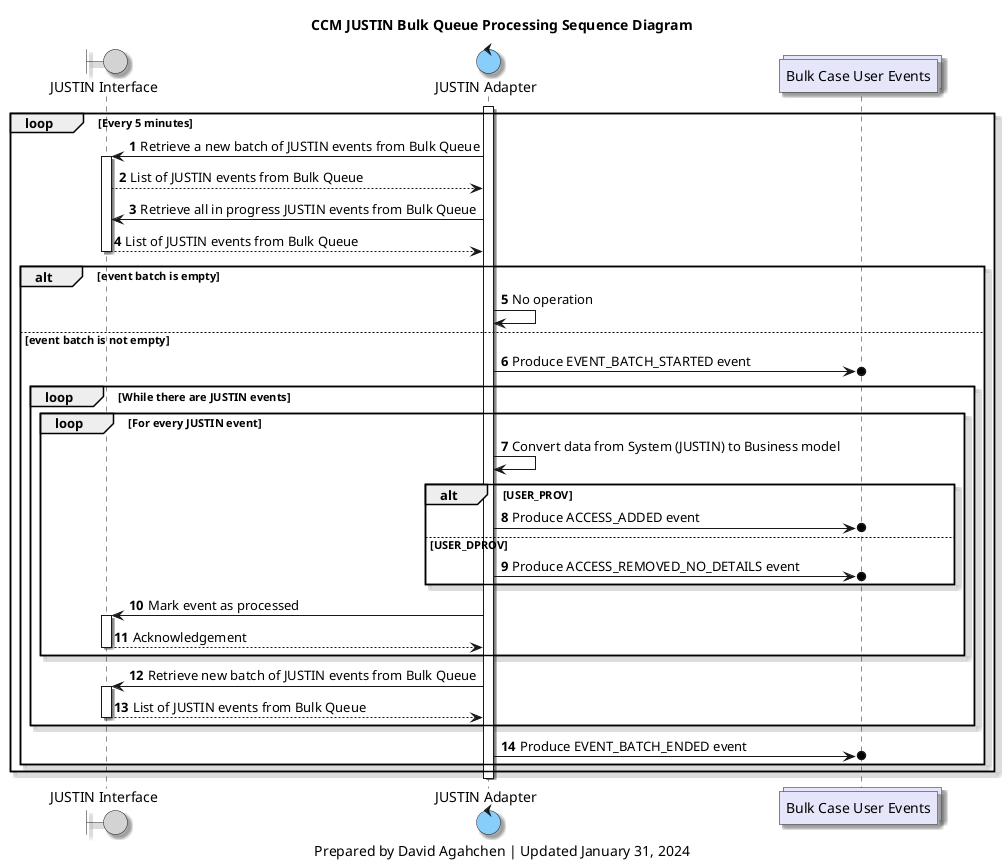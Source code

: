 @startuml
'hide footbox

skinparam Shadowing true
skinparam CollectionsBackgroundColor Lavender
skinparam ControlBackgroundColor LightSkyBlue
skinparam BoundaryBackgroundColor LightGrey

/' 
Available colours
https://plantuml-documentation.readthedocs.io/en/latest/formatting/color-names.html
'/

boundary j_interface as "JUSTIN Interface"
control j_adapter as "JUSTIN Adapter"
collections bulk_case_users_topic as "Bulk Case User Events"

title
CCM JUSTIN Bulk Queue Processing Sequence Diagram
end title

autonumber

activate j_adapter

loop Every 5 minutes
    j_adapter-> j_interface: Retrieve a new batch of JUSTIN events from Bulk Queue
    activate j_interface
    j_interface --> j_adapter: List of JUSTIN events from Bulk Queue
    j_adapter-> j_interface: Retrieve all in progress JUSTIN events from Bulk Queue
    j_interface --> j_adapter: List of JUSTIN events from Bulk Queue
    deactivate j_interface

    alt event batch is empty
        j_adapter -> j_adapter: No operation
    else event batch is not empty
        j_adapter ->o bulk_case_users_topic : Produce EVENT_BATCH_STARTED event

        loop While there are JUSTIN events
            loop For every JUSTIN event
                j_adapter -> j_adapter: Convert data from System (JUSTIN) to Business model
                alt USER_PROV
                    j_adapter ->o bulk_case_users_topic: Produce ACCESS_ADDED event
                else USER_DPROV
                    j_adapter ->o bulk_case_users_topic: Produce ACCESS_REMOVED_NO_DETAILS event
                end
                j_adapter -> j_interface: Mark event as processed
                activate j_interface
                j_interface --> j_adapter: Acknowledgement
                deactivate j_interface
            end

            j_adapter-> j_interface: Retrieve new batch of JUSTIN events from Bulk Queue
            activate j_interface
            j_interface --> j_adapter: List of JUSTIN events from Bulk Queue
            deactivate j_interface
        end

        j_adapter ->o bulk_case_users_topic : Produce EVENT_BATCH_ENDED event
    end
end

deactivate j_adapter

caption
Prepared by David Agahchen | Updated January 31, 2024
end caption
@enduml
